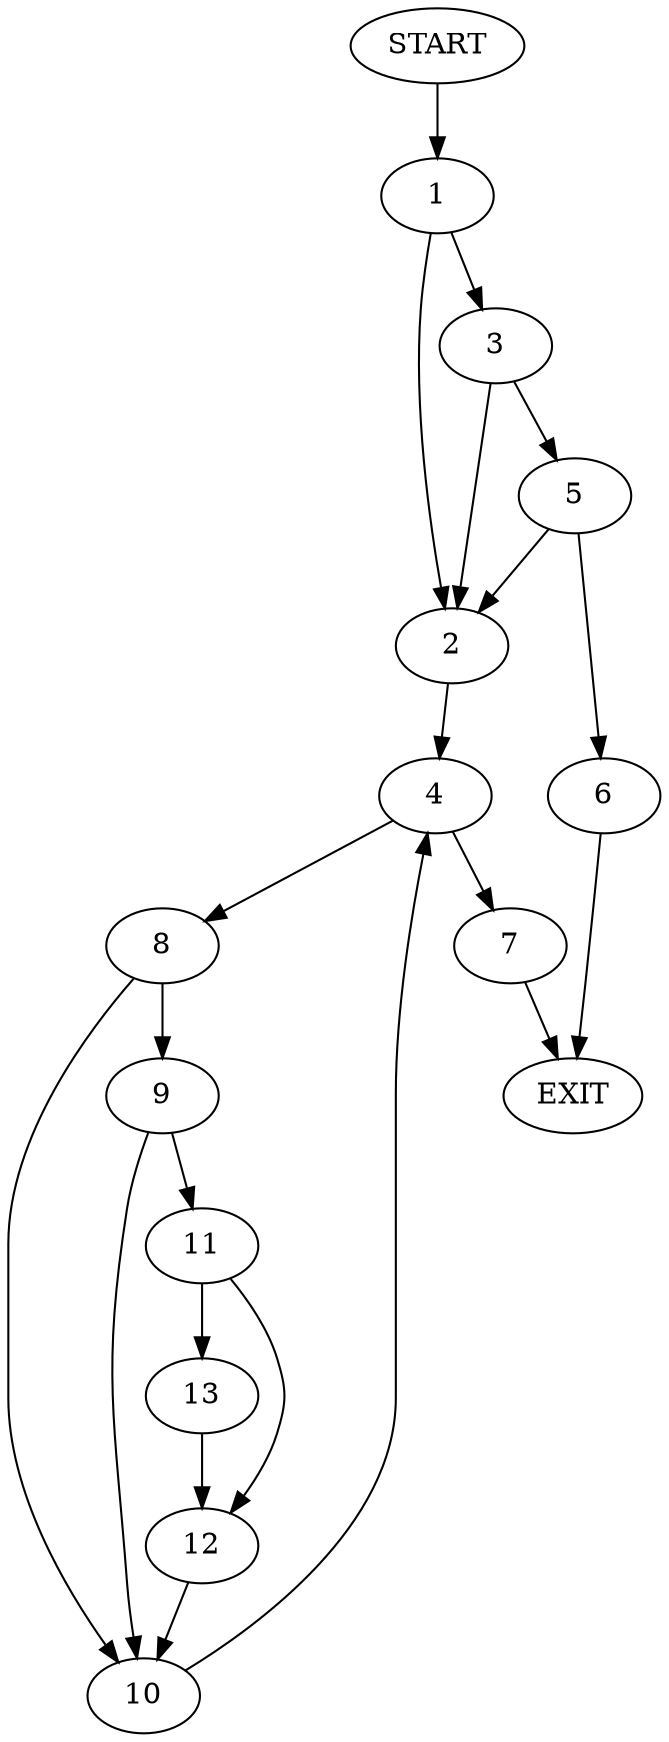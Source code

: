 digraph {
0 [label="START"]
14 [label="EXIT"]
0 -> 1
1 -> 2
1 -> 3
2 -> 4
3 -> 2
3 -> 5
5 -> 2
5 -> 6
6 -> 14
4 -> 7
4 -> 8
8 -> 9
8 -> 10
7 -> 14
9 -> 10
9 -> 11
10 -> 4
11 -> 12
11 -> 13
12 -> 10
13 -> 12
}
